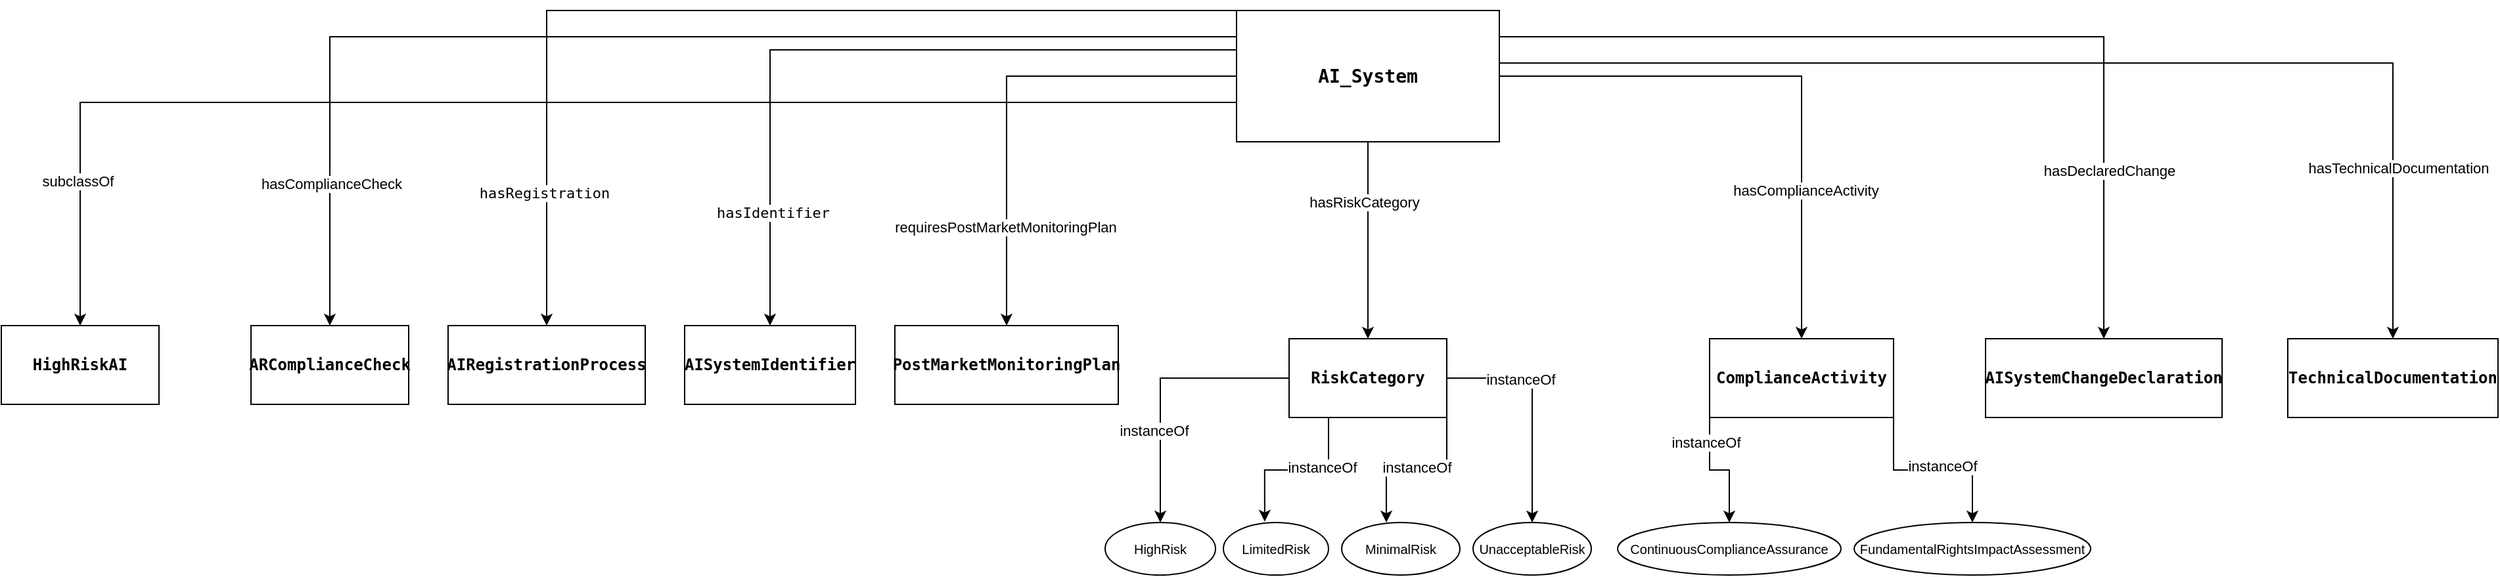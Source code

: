 <mxfile version="26.2.13">
  <diagram name="Σελίδα-1" id="2FHxiStDx8Bs9Jf6Mh0w">
    <mxGraphModel dx="2904" dy="931" grid="1" gridSize="10" guides="1" tooltips="1" connect="1" arrows="1" fold="1" page="1" pageScale="1" pageWidth="827" pageHeight="1169" math="0" shadow="0">
      <root>
        <mxCell id="0" />
        <mxCell id="1" parent="0" />
        <mxCell id="T30wrrtLgPA3CPtJ6Rs8-3" value="" style="edgeStyle=orthogonalEdgeStyle;rounded=0;orthogonalLoop=1;jettySize=auto;html=1;exitX=0;exitY=0.75;exitDx=0;exitDy=0;entryX=0.5;entryY=0;entryDx=0;entryDy=0;" edge="1" parent="1" source="T30wrrtLgPA3CPtJ6Rs8-1" target="T30wrrtLgPA3CPtJ6Rs8-2">
          <mxGeometry relative="1" as="geometry">
            <mxPoint x="494" y="100.0" as="sourcePoint" />
            <mxPoint x="-336" y="270" as="targetPoint" />
            <Array as="points">
              <mxPoint x="510" y="100" />
              <mxPoint x="-370" y="100" />
            </Array>
          </mxGeometry>
        </mxCell>
        <mxCell id="T30wrrtLgPA3CPtJ6Rs8-61" value="subclassOf" style="edgeLabel;html=1;align=center;verticalAlign=middle;resizable=0;points=[];" vertex="1" connectable="0" parent="T30wrrtLgPA3CPtJ6Rs8-3">
          <mxGeometry x="0.791" y="-2" relative="1" as="geometry">
            <mxPoint as="offset" />
          </mxGeometry>
        </mxCell>
        <mxCell id="T30wrrtLgPA3CPtJ6Rs8-7" value="" style="edgeStyle=orthogonalEdgeStyle;rounded=0;orthogonalLoop=1;jettySize=auto;html=1;" edge="1" parent="1" source="T30wrrtLgPA3CPtJ6Rs8-1" target="T30wrrtLgPA3CPtJ6Rs8-6">
          <mxGeometry relative="1" as="geometry" />
        </mxCell>
        <mxCell id="T30wrrtLgPA3CPtJ6Rs8-8" value="hasRiskCategory" style="edgeLabel;html=1;align=center;verticalAlign=middle;resizable=0;points=[];" vertex="1" connectable="0" parent="T30wrrtLgPA3CPtJ6Rs8-7">
          <mxGeometry x="-0.389" y="-3" relative="1" as="geometry">
            <mxPoint as="offset" />
          </mxGeometry>
        </mxCell>
        <mxCell id="T30wrrtLgPA3CPtJ6Rs8-26" value="" style="edgeStyle=orthogonalEdgeStyle;rounded=0;orthogonalLoop=1;jettySize=auto;html=1;" edge="1" parent="1" source="T30wrrtLgPA3CPtJ6Rs8-1" target="T30wrrtLgPA3CPtJ6Rs8-25">
          <mxGeometry relative="1" as="geometry">
            <Array as="points">
              <mxPoint x="-180" y="50" />
            </Array>
          </mxGeometry>
        </mxCell>
        <mxCell id="T30wrrtLgPA3CPtJ6Rs8-62" value="hasComplianceCheck" style="edgeLabel;html=1;align=center;verticalAlign=middle;resizable=0;points=[];" vertex="1" connectable="0" parent="T30wrrtLgPA3CPtJ6Rs8-26">
          <mxGeometry x="0.761" y="1" relative="1" as="geometry">
            <mxPoint as="offset" />
          </mxGeometry>
        </mxCell>
        <mxCell id="T30wrrtLgPA3CPtJ6Rs8-33" style="edgeStyle=orthogonalEdgeStyle;rounded=0;orthogonalLoop=1;jettySize=auto;html=1;exitX=0;exitY=0.5;exitDx=0;exitDy=0;entryX=0.5;entryY=0;entryDx=0;entryDy=0;" edge="1" parent="1" source="T30wrrtLgPA3CPtJ6Rs8-1" target="T30wrrtLgPA3CPtJ6Rs8-28">
          <mxGeometry relative="1" as="geometry">
            <Array as="points">
              <mxPoint x="510" y="30" />
              <mxPoint x="-15" y="30" />
            </Array>
          </mxGeometry>
        </mxCell>
        <mxCell id="T30wrrtLgPA3CPtJ6Rs8-34" value="&lt;span data-end=&quot;254&quot; data-start=&quot;233&quot;&gt;&lt;code style=&quot;&quot; data-end=&quot;252&quot; data-start=&quot;235&quot;&gt;hasRegistration&lt;/code&gt;&lt;/span&gt;" style="edgeLabel;html=1;align=center;verticalAlign=middle;resizable=0;points=[];" vertex="1" connectable="0" parent="T30wrrtLgPA3CPtJ6Rs8-33">
          <mxGeometry x="0.753" y="-2" relative="1" as="geometry">
            <mxPoint y="-1" as="offset" />
          </mxGeometry>
        </mxCell>
        <mxCell id="T30wrrtLgPA3CPtJ6Rs8-36" value="" style="edgeStyle=orthogonalEdgeStyle;rounded=0;orthogonalLoop=1;jettySize=auto;html=1;" edge="1" parent="1" source="T30wrrtLgPA3CPtJ6Rs8-1" target="T30wrrtLgPA3CPtJ6Rs8-35">
          <mxGeometry relative="1" as="geometry">
            <Array as="points">
              <mxPoint x="155" y="60" />
            </Array>
          </mxGeometry>
        </mxCell>
        <mxCell id="T30wrrtLgPA3CPtJ6Rs8-37" value="&lt;span data-end=&quot;320&quot; data-start=&quot;301&quot;&gt;&lt;code style=&quot;&quot; data-end=&quot;318&quot; data-start=&quot;303&quot;&gt;hasIdentifier&lt;/code&gt;&lt;/span&gt;" style="edgeLabel;html=1;align=center;verticalAlign=middle;resizable=0;points=[];" vertex="1" connectable="0" parent="T30wrrtLgPA3CPtJ6Rs8-36">
          <mxGeometry x="0.695" y="2" relative="1" as="geometry">
            <mxPoint as="offset" />
          </mxGeometry>
        </mxCell>
        <mxCell id="T30wrrtLgPA3CPtJ6Rs8-39" value="" style="edgeStyle=orthogonalEdgeStyle;rounded=0;orthogonalLoop=1;jettySize=auto;html=1;" edge="1" parent="1" source="T30wrrtLgPA3CPtJ6Rs8-1" target="T30wrrtLgPA3CPtJ6Rs8-38">
          <mxGeometry relative="1" as="geometry" />
        </mxCell>
        <mxCell id="T30wrrtLgPA3CPtJ6Rs8-40" value="requiresPostMarketMonitoringPlan" style="edgeLabel;html=1;align=center;verticalAlign=middle;resizable=0;points=[];" vertex="1" connectable="0" parent="T30wrrtLgPA3CPtJ6Rs8-39">
          <mxGeometry x="0.59" y="-1" relative="1" as="geometry">
            <mxPoint as="offset" />
          </mxGeometry>
        </mxCell>
        <mxCell id="T30wrrtLgPA3CPtJ6Rs8-42" value="" style="edgeStyle=orthogonalEdgeStyle;rounded=0;orthogonalLoop=1;jettySize=auto;html=1;" edge="1" parent="1" source="T30wrrtLgPA3CPtJ6Rs8-1" target="T30wrrtLgPA3CPtJ6Rs8-41">
          <mxGeometry relative="1" as="geometry" />
        </mxCell>
        <mxCell id="T30wrrtLgPA3CPtJ6Rs8-46" value="hasComplianceActivity" style="edgeLabel;html=1;align=center;verticalAlign=middle;resizable=0;points=[];" vertex="1" connectable="0" parent="T30wrrtLgPA3CPtJ6Rs8-42">
          <mxGeometry x="0.472" y="3" relative="1" as="geometry">
            <mxPoint as="offset" />
          </mxGeometry>
        </mxCell>
        <mxCell id="T30wrrtLgPA3CPtJ6Rs8-56" value="" style="edgeStyle=orthogonalEdgeStyle;rounded=0;orthogonalLoop=1;jettySize=auto;html=1;" edge="1" parent="1" source="T30wrrtLgPA3CPtJ6Rs8-1" target="T30wrrtLgPA3CPtJ6Rs8-55">
          <mxGeometry relative="1" as="geometry">
            <Array as="points">
              <mxPoint x="1170" y="50" />
            </Array>
          </mxGeometry>
        </mxCell>
        <mxCell id="T30wrrtLgPA3CPtJ6Rs8-57" value="hasDeclaredChange" style="edgeLabel;html=1;align=center;verticalAlign=middle;resizable=0;points=[];" vertex="1" connectable="0" parent="T30wrrtLgPA3CPtJ6Rs8-56">
          <mxGeometry x="0.627" y="4" relative="1" as="geometry">
            <mxPoint as="offset" />
          </mxGeometry>
        </mxCell>
        <mxCell id="T30wrrtLgPA3CPtJ6Rs8-59" value="" style="edgeStyle=orthogonalEdgeStyle;rounded=0;orthogonalLoop=1;jettySize=auto;html=1;" edge="1" parent="1" source="T30wrrtLgPA3CPtJ6Rs8-1" target="T30wrrtLgPA3CPtJ6Rs8-58">
          <mxGeometry relative="1" as="geometry">
            <Array as="points">
              <mxPoint x="1390" y="70" />
            </Array>
          </mxGeometry>
        </mxCell>
        <mxCell id="T30wrrtLgPA3CPtJ6Rs8-60" value="hasTechnicalDocumentation" style="edgeLabel;html=1;align=center;verticalAlign=middle;resizable=0;points=[];" vertex="1" connectable="0" parent="T30wrrtLgPA3CPtJ6Rs8-59">
          <mxGeometry x="0.707" y="4" relative="1" as="geometry">
            <mxPoint as="offset" />
          </mxGeometry>
        </mxCell>
        <mxCell id="T30wrrtLgPA3CPtJ6Rs8-1" value="&lt;strong data-end=&quot;239&quot; data-start=&quot;224&quot;&gt;&lt;code data-end=&quot;237&quot; data-start=&quot;226&quot;&gt;&lt;font style=&quot;font-size: 14px;&quot;&gt;AI_System&lt;/font&gt;&lt;/code&gt;&lt;/strong&gt;" style="rounded=0;whiteSpace=wrap;html=1;" vertex="1" parent="1">
          <mxGeometry x="510" y="30" width="200" height="100" as="geometry" />
        </mxCell>
        <mxCell id="T30wrrtLgPA3CPtJ6Rs8-2" value="&lt;code data-end=&quot;357&quot; data-start=&quot;345&quot;&gt;&lt;b&gt;HighRiskAI&lt;/b&gt;&lt;/code&gt;" style="rounded=0;whiteSpace=wrap;html=1;" vertex="1" parent="1">
          <mxGeometry x="-430" y="270" width="120" height="60" as="geometry" />
        </mxCell>
        <mxCell id="T30wrrtLgPA3CPtJ6Rs8-16" style="edgeStyle=orthogonalEdgeStyle;rounded=0;orthogonalLoop=1;jettySize=auto;html=1;exitX=1;exitY=0.5;exitDx=0;exitDy=0;entryX=0.5;entryY=0;entryDx=0;entryDy=0;" edge="1" parent="1" source="T30wrrtLgPA3CPtJ6Rs8-6" target="T30wrrtLgPA3CPtJ6Rs8-12">
          <mxGeometry relative="1" as="geometry" />
        </mxCell>
        <mxCell id="T30wrrtLgPA3CPtJ6Rs8-17" value="instanceOf" style="edgeLabel;html=1;align=center;verticalAlign=middle;resizable=0;points=[];" vertex="1" connectable="0" parent="T30wrrtLgPA3CPtJ6Rs8-16">
          <mxGeometry x="-0.363" y="-1" relative="1" as="geometry">
            <mxPoint as="offset" />
          </mxGeometry>
        </mxCell>
        <mxCell id="T30wrrtLgPA3CPtJ6Rs8-20" style="edgeStyle=orthogonalEdgeStyle;rounded=0;orthogonalLoop=1;jettySize=auto;html=1;exitX=0;exitY=0.5;exitDx=0;exitDy=0;entryX=0.5;entryY=0;entryDx=0;entryDy=0;" edge="1" parent="1" source="T30wrrtLgPA3CPtJ6Rs8-6" target="T30wrrtLgPA3CPtJ6Rs8-9">
          <mxGeometry relative="1" as="geometry" />
        </mxCell>
        <mxCell id="T30wrrtLgPA3CPtJ6Rs8-21" value="instanceOf" style="edgeLabel;html=1;align=center;verticalAlign=middle;resizable=0;points=[];" vertex="1" connectable="0" parent="T30wrrtLgPA3CPtJ6Rs8-20">
          <mxGeometry x="0.328" y="-5" relative="1" as="geometry">
            <mxPoint as="offset" />
          </mxGeometry>
        </mxCell>
        <mxCell id="T30wrrtLgPA3CPtJ6Rs8-6" value="&lt;strong data-end=&quot;239&quot; data-start=&quot;224&quot;&gt;&lt;code data-end=&quot;237&quot; data-start=&quot;226&quot;&gt;RiskCategory&lt;/code&gt;&lt;/strong&gt;" style="rounded=0;whiteSpace=wrap;html=1;" vertex="1" parent="1">
          <mxGeometry x="550" y="280" width="120" height="60" as="geometry" />
        </mxCell>
        <mxCell id="T30wrrtLgPA3CPtJ6Rs8-9" value="&lt;font style=&quot;font-size: 10px;&quot;&gt;HighRisk&lt;/font&gt;" style="ellipse;whiteSpace=wrap;html=1;" vertex="1" parent="1">
          <mxGeometry x="410" y="420" width="84" height="40" as="geometry" />
        </mxCell>
        <mxCell id="T30wrrtLgPA3CPtJ6Rs8-10" value="&lt;font style=&quot;font-size: 10px;&quot;&gt;LimitedRisk&lt;/font&gt;" style="ellipse;whiteSpace=wrap;html=1;" vertex="1" parent="1">
          <mxGeometry x="500" y="420" width="80" height="40" as="geometry" />
        </mxCell>
        <mxCell id="T30wrrtLgPA3CPtJ6Rs8-11" value="&lt;font style=&quot;font-size: 10px;&quot;&gt;MinimalRisk&lt;/font&gt;" style="ellipse;whiteSpace=wrap;html=1;" vertex="1" parent="1">
          <mxGeometry x="590" y="420" width="90" height="40" as="geometry" />
        </mxCell>
        <mxCell id="T30wrrtLgPA3CPtJ6Rs8-12" value="&lt;font style=&quot;font-size: 10px;&quot;&gt;UnacceptableRisk&lt;/font&gt;" style="ellipse;whiteSpace=wrap;html=1;" vertex="1" parent="1">
          <mxGeometry x="690" y="420" width="90" height="40" as="geometry" />
        </mxCell>
        <mxCell id="T30wrrtLgPA3CPtJ6Rs8-14" style="edgeStyle=orthogonalEdgeStyle;rounded=0;orthogonalLoop=1;jettySize=auto;html=1;exitX=0.25;exitY=1;exitDx=0;exitDy=0;entryX=0.393;entryY=-0.017;entryDx=0;entryDy=0;entryPerimeter=0;" edge="1" parent="1" source="T30wrrtLgPA3CPtJ6Rs8-6" target="T30wrrtLgPA3CPtJ6Rs8-10">
          <mxGeometry relative="1" as="geometry" />
        </mxCell>
        <mxCell id="T30wrrtLgPA3CPtJ6Rs8-15" value="instanceOf" style="edgeLabel;html=1;align=center;verticalAlign=middle;resizable=0;points=[];" vertex="1" connectable="0" parent="T30wrrtLgPA3CPtJ6Rs8-14">
          <mxGeometry x="-0.293" y="-2" relative="1" as="geometry">
            <mxPoint as="offset" />
          </mxGeometry>
        </mxCell>
        <mxCell id="T30wrrtLgPA3CPtJ6Rs8-18" style="edgeStyle=orthogonalEdgeStyle;rounded=0;orthogonalLoop=1;jettySize=auto;html=1;exitX=1;exitY=1;exitDx=0;exitDy=0;entryX=0.378;entryY=0;entryDx=0;entryDy=0;entryPerimeter=0;" edge="1" parent="1" source="T30wrrtLgPA3CPtJ6Rs8-6" target="T30wrrtLgPA3CPtJ6Rs8-11">
          <mxGeometry relative="1" as="geometry" />
        </mxCell>
        <mxCell id="T30wrrtLgPA3CPtJ6Rs8-19" value="instanceOf" style="edgeLabel;html=1;align=center;verticalAlign=middle;resizable=0;points=[];" vertex="1" connectable="0" parent="T30wrrtLgPA3CPtJ6Rs8-18">
          <mxGeometry x="-0.0" y="-2" relative="1" as="geometry">
            <mxPoint as="offset" />
          </mxGeometry>
        </mxCell>
        <mxCell id="T30wrrtLgPA3CPtJ6Rs8-25" value="&lt;strong data-end=&quot;239&quot; data-start=&quot;224&quot;&gt;&lt;code data-end=&quot;237&quot; data-start=&quot;226&quot;&gt;ARComplianceCheck&lt;/code&gt;&lt;/strong&gt;" style="rounded=0;whiteSpace=wrap;html=1;" vertex="1" parent="1">
          <mxGeometry x="-240" y="270" width="120" height="60" as="geometry" />
        </mxCell>
        <mxCell id="T30wrrtLgPA3CPtJ6Rs8-28" value="&lt;strong data-end=&quot;239&quot; data-start=&quot;224&quot;&gt;&lt;code data-end=&quot;237&quot; data-start=&quot;226&quot;&gt;AIRegistrationProcess&lt;/code&gt;&lt;/strong&gt;" style="rounded=0;whiteSpace=wrap;html=1;" vertex="1" parent="1">
          <mxGeometry x="-90" y="270" width="150" height="60" as="geometry" />
        </mxCell>
        <mxCell id="T30wrrtLgPA3CPtJ6Rs8-35" value="&lt;strong data-end=&quot;239&quot; data-start=&quot;224&quot;&gt;&lt;code data-end=&quot;237&quot; data-start=&quot;226&quot;&gt;AISystemIdentifier&lt;/code&gt;&lt;/strong&gt;" style="rounded=0;whiteSpace=wrap;html=1;" vertex="1" parent="1">
          <mxGeometry x="90" y="270" width="130" height="60" as="geometry" />
        </mxCell>
        <mxCell id="T30wrrtLgPA3CPtJ6Rs8-38" value="&lt;span data-end=&quot;239&quot; data-start=&quot;224&quot;&gt;&lt;code style=&quot;&quot; data-end=&quot;237&quot; data-start=&quot;226&quot;&gt;&lt;font style=&quot;font-size: 12px;&quot;&gt;&lt;b&gt;PostMarketMonitoringPlan&lt;/b&gt;&lt;/font&gt;&lt;/code&gt;&lt;/span&gt;" style="rounded=0;whiteSpace=wrap;html=1;" vertex="1" parent="1">
          <mxGeometry x="250" y="270" width="170" height="60" as="geometry" />
        </mxCell>
        <mxCell id="T30wrrtLgPA3CPtJ6Rs8-50" style="edgeStyle=orthogonalEdgeStyle;rounded=0;orthogonalLoop=1;jettySize=auto;html=1;exitX=0;exitY=1;exitDx=0;exitDy=0;" edge="1" parent="1" source="T30wrrtLgPA3CPtJ6Rs8-41" target="T30wrrtLgPA3CPtJ6Rs8-48">
          <mxGeometry relative="1" as="geometry" />
        </mxCell>
        <mxCell id="T30wrrtLgPA3CPtJ6Rs8-52" value="instanceOf" style="edgeLabel;html=1;align=center;verticalAlign=middle;resizable=0;points=[];" vertex="1" connectable="0" parent="T30wrrtLgPA3CPtJ6Rs8-50">
          <mxGeometry x="-0.616" y="-3" relative="1" as="geometry">
            <mxPoint y="1" as="offset" />
          </mxGeometry>
        </mxCell>
        <mxCell id="T30wrrtLgPA3CPtJ6Rs8-51" style="edgeStyle=orthogonalEdgeStyle;rounded=0;orthogonalLoop=1;jettySize=auto;html=1;exitX=1;exitY=1;exitDx=0;exitDy=0;entryX=0.5;entryY=0;entryDx=0;entryDy=0;" edge="1" parent="1" source="T30wrrtLgPA3CPtJ6Rs8-41" target="T30wrrtLgPA3CPtJ6Rs8-49">
          <mxGeometry relative="1" as="geometry" />
        </mxCell>
        <mxCell id="T30wrrtLgPA3CPtJ6Rs8-64" value="instanceOf" style="edgeLabel;html=1;align=center;verticalAlign=middle;resizable=0;points=[];" vertex="1" connectable="0" parent="T30wrrtLgPA3CPtJ6Rs8-51">
          <mxGeometry x="0.113" y="3" relative="1" as="geometry">
            <mxPoint x="-1" as="offset" />
          </mxGeometry>
        </mxCell>
        <mxCell id="T30wrrtLgPA3CPtJ6Rs8-41" value="&lt;strong data-end=&quot;239&quot; data-start=&quot;224&quot;&gt;&lt;code data-end=&quot;237&quot; data-start=&quot;226&quot;&gt;&lt;font style=&quot;font-size: 12px;&quot;&gt;ComplianceActivity&lt;/font&gt;&lt;/code&gt;&lt;/strong&gt;" style="rounded=0;whiteSpace=wrap;html=1;" vertex="1" parent="1">
          <mxGeometry x="870" y="280" width="140" height="60" as="geometry" />
        </mxCell>
        <mxCell id="T30wrrtLgPA3CPtJ6Rs8-48" value="&lt;font style=&quot;font-size: 10px;&quot;&gt;ContinuousComplianceAssurance&lt;/font&gt;" style="ellipse;whiteSpace=wrap;html=1;" vertex="1" parent="1">
          <mxGeometry x="800" y="420" width="170" height="40" as="geometry" />
        </mxCell>
        <mxCell id="T30wrrtLgPA3CPtJ6Rs8-49" value="&lt;font style=&quot;font-size: 10px;&quot;&gt;FundamentalRightsImpactAssessment&lt;/font&gt;" style="ellipse;whiteSpace=wrap;html=1;" vertex="1" parent="1">
          <mxGeometry x="980" y="420" width="180" height="40" as="geometry" />
        </mxCell>
        <mxCell id="T30wrrtLgPA3CPtJ6Rs8-55" value="&lt;strong data-end=&quot;239&quot; data-start=&quot;224&quot;&gt;&lt;code data-end=&quot;237&quot; data-start=&quot;226&quot;&gt;&lt;font style=&quot;font-size: 12px;&quot;&gt;AISystemChangeDeclaration&lt;/font&gt;&lt;/code&gt;&lt;/strong&gt;" style="rounded=0;whiteSpace=wrap;html=1;" vertex="1" parent="1">
          <mxGeometry x="1080" y="280" width="180" height="60" as="geometry" />
        </mxCell>
        <mxCell id="T30wrrtLgPA3CPtJ6Rs8-58" value="&lt;strong data-end=&quot;239&quot; data-start=&quot;224&quot;&gt;&lt;code data-end=&quot;237&quot; data-start=&quot;226&quot;&gt;&lt;font style=&quot;font-size: 12px;&quot;&gt;TechnicalDocumentation&lt;/font&gt;&lt;/code&gt;&lt;/strong&gt;" style="rounded=0;whiteSpace=wrap;html=1;" vertex="1" parent="1">
          <mxGeometry x="1310" y="280" width="160" height="60" as="geometry" />
        </mxCell>
      </root>
    </mxGraphModel>
  </diagram>
</mxfile>
